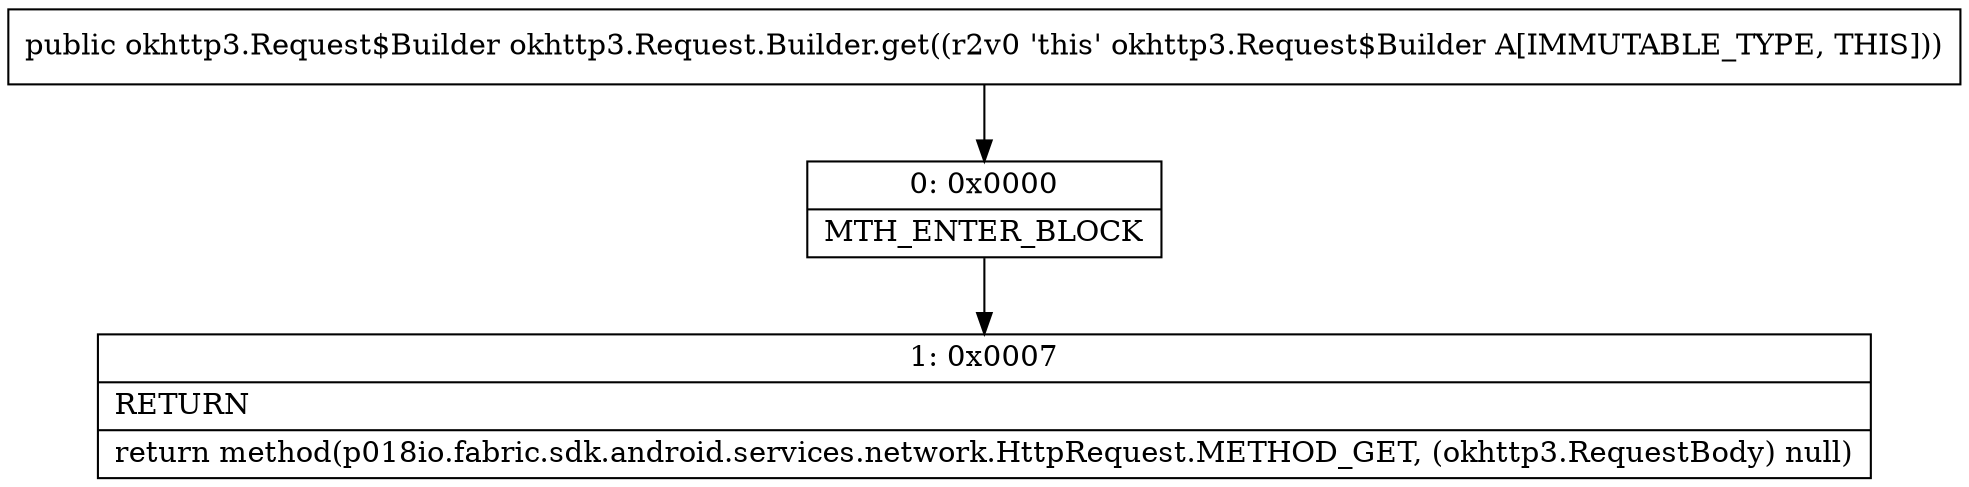 digraph "CFG forokhttp3.Request.Builder.get()Lokhttp3\/Request$Builder;" {
Node_0 [shape=record,label="{0\:\ 0x0000|MTH_ENTER_BLOCK\l}"];
Node_1 [shape=record,label="{1\:\ 0x0007|RETURN\l|return method(p018io.fabric.sdk.android.services.network.HttpRequest.METHOD_GET, (okhttp3.RequestBody) null)\l}"];
MethodNode[shape=record,label="{public okhttp3.Request$Builder okhttp3.Request.Builder.get((r2v0 'this' okhttp3.Request$Builder A[IMMUTABLE_TYPE, THIS])) }"];
MethodNode -> Node_0;
Node_0 -> Node_1;
}

